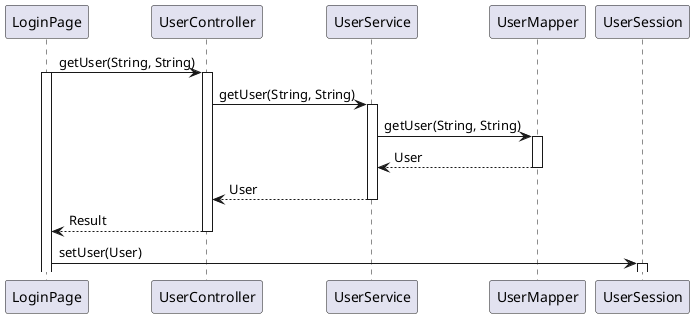 @startuml
LoginPage -> UserController: getUser(String, String)
activate LoginPage
activate UserController

UserController -> UserService: getUser(String, String)
activate UserService

UserService -> UserMapper: getUser(String, String)
activate UserMapper

UserMapper --> UserService: User
deactivate UserMapper

UserService --> UserController: User
deactivate UserService

UserController --> LoginPage: Result
deactivate UserController

LoginPage -> UserSession: setUser(User)
activate UserSession
@enduml